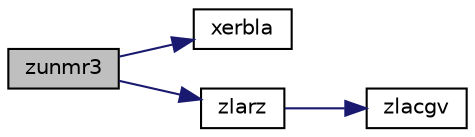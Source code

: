 digraph "zunmr3"
{
 // LATEX_PDF_SIZE
  edge [fontname="Helvetica",fontsize="10",labelfontname="Helvetica",labelfontsize="10"];
  node [fontname="Helvetica",fontsize="10",shape=record];
  rankdir="LR";
  Node1 [label="zunmr3",height=0.2,width=0.4,color="black", fillcolor="grey75", style="filled", fontcolor="black",tooltip="ZUNMR3 multiplies a general matrix by the unitary matrix from a RZ factorization determined by ctzrzf..."];
  Node1 -> Node2 [color="midnightblue",fontsize="10",style="solid",fontname="Helvetica"];
  Node2 [label="xerbla",height=0.2,width=0.4,color="black", fillcolor="white", style="filled",URL="$xerbla_8f.html#a377ee61015baf8dea7770b3a404b1c07",tooltip="XERBLA"];
  Node1 -> Node3 [color="midnightblue",fontsize="10",style="solid",fontname="Helvetica"];
  Node3 [label="zlarz",height=0.2,width=0.4,color="black", fillcolor="white", style="filled",URL="$zlarz_8f.html#ae9f9e33aae12b0322d2547a017c02276",tooltip="ZLARZ applies an elementary reflector (as returned by stzrzf) to a general matrix."];
  Node3 -> Node4 [color="midnightblue",fontsize="10",style="solid",fontname="Helvetica"];
  Node4 [label="zlacgv",height=0.2,width=0.4,color="black", fillcolor="white", style="filled",URL="$zlacgv_8f.html#ad2595ab7c6b89e1ff2e9d05542431719",tooltip="ZLACGV conjugates a complex vector."];
}
